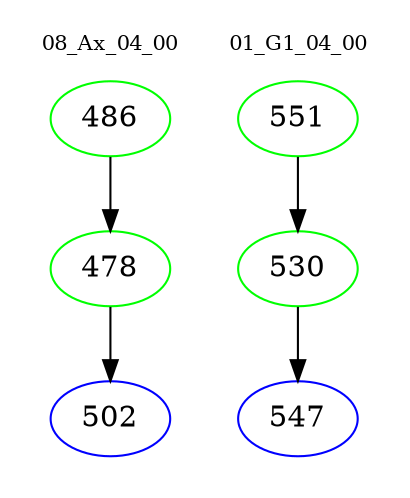 digraph{
subgraph cluster_0 {
color = white
label = "08_Ax_04_00";
fontsize=10;
T0_486 [label="486", color="green"]
T0_486 -> T0_478 [color="black"]
T0_478 [label="478", color="green"]
T0_478 -> T0_502 [color="black"]
T0_502 [label="502", color="blue"]
}
subgraph cluster_1 {
color = white
label = "01_G1_04_00";
fontsize=10;
T1_551 [label="551", color="green"]
T1_551 -> T1_530 [color="black"]
T1_530 [label="530", color="green"]
T1_530 -> T1_547 [color="black"]
T1_547 [label="547", color="blue"]
}
}
